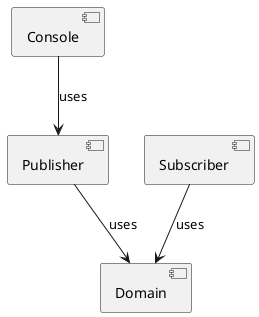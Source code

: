 @startuml Package Dependencies

[Console] as C
[Publisher] as P
[Domain] as E
[Subscriber] as S

P --> E : uses
S --> E : uses
C --> P : uses

@enduml